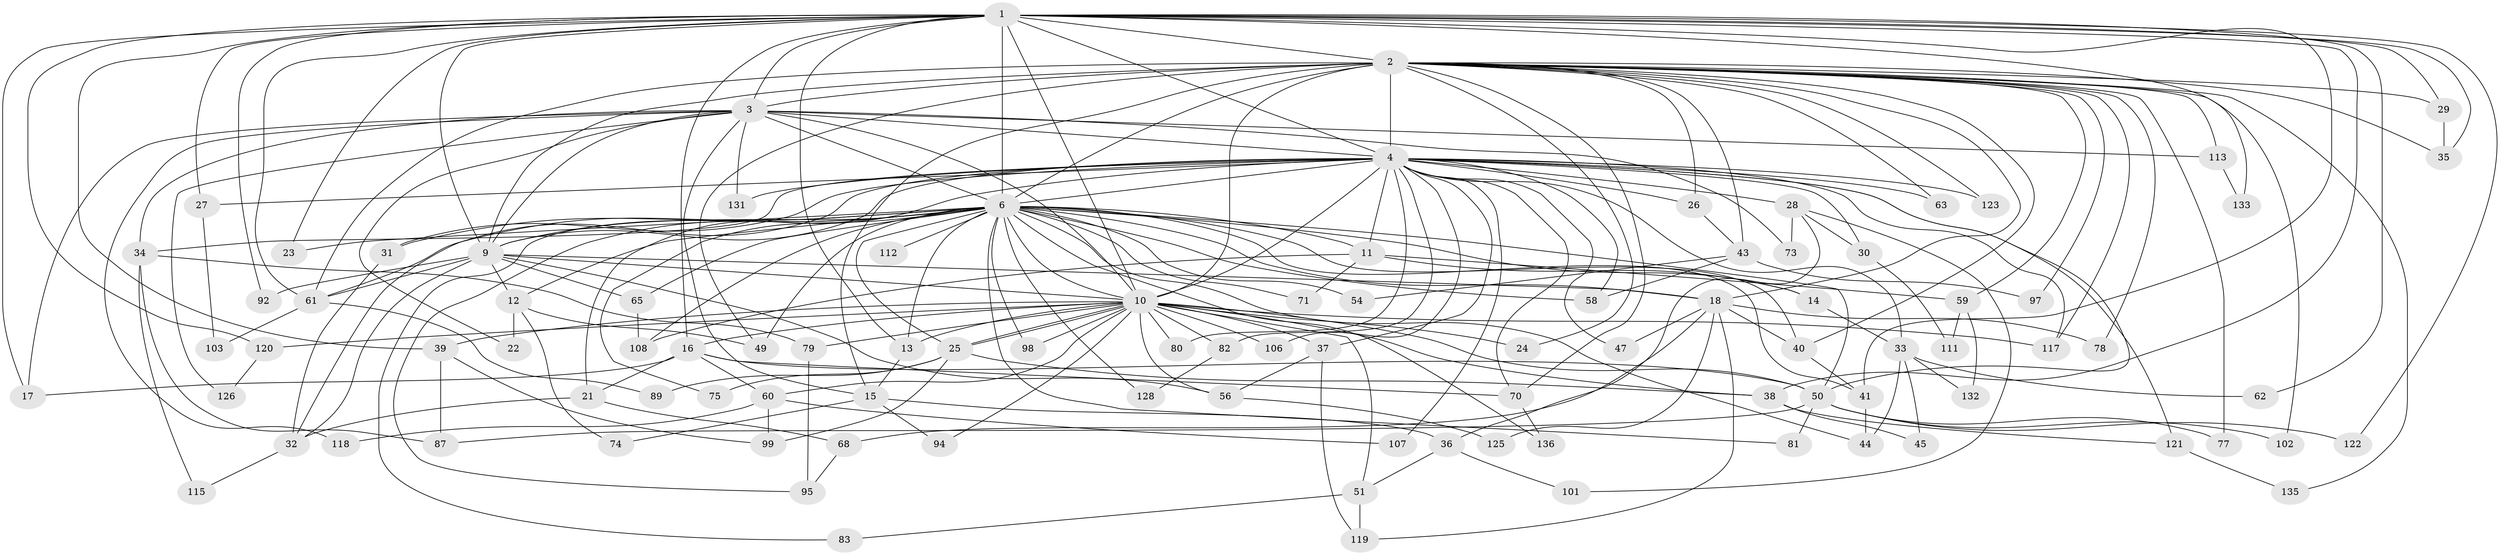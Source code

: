 // Generated by graph-tools (version 1.1) at 2025/51/02/27/25 19:51:53]
// undirected, 98 vertices, 227 edges
graph export_dot {
graph [start="1"]
  node [color=gray90,style=filled];
  1 [super="+66"];
  2 [super="+8"];
  3 [super="+20"];
  4 [super="+5"];
  6 [super="+7"];
  9 [super="+64"];
  10 [super="+48"];
  11 [super="+84"];
  12 [super="+53"];
  13 [super="+76"];
  14;
  15 [super="+52"];
  16 [super="+72"];
  17 [super="+19"];
  18 [super="+91"];
  21;
  22;
  23;
  24;
  25 [super="+127"];
  26;
  27 [super="+90"];
  28 [super="+114"];
  29 [super="+69"];
  30;
  31 [super="+42"];
  32 [super="+104"];
  33 [super="+88"];
  34 [super="+93"];
  35;
  36;
  37 [super="+116"];
  38 [super="+46"];
  39 [super="+55"];
  40 [super="+105"];
  41 [super="+57"];
  43 [super="+100"];
  44;
  45;
  47;
  49 [super="+85"];
  50 [super="+67"];
  51;
  54;
  56 [super="+86"];
  58;
  59;
  60 [super="+129"];
  61;
  62;
  63;
  65;
  68;
  70 [super="+130"];
  71;
  73;
  74;
  75;
  77;
  78;
  79;
  80;
  81;
  82;
  83;
  87 [super="+96"];
  89;
  92;
  94;
  95 [super="+109"];
  97;
  98;
  99;
  101;
  102;
  103;
  106;
  107;
  108 [super="+110"];
  111;
  112;
  113;
  115;
  117 [super="+124"];
  118;
  119 [super="+134"];
  120;
  121;
  122;
  123;
  125;
  126;
  128;
  131;
  132;
  133;
  135;
  136;
  1 -- 2 [weight=2];
  1 -- 3 [weight=2];
  1 -- 4 [weight=2];
  1 -- 6 [weight=2];
  1 -- 9;
  1 -- 10;
  1 -- 16;
  1 -- 23;
  1 -- 27;
  1 -- 29;
  1 -- 35;
  1 -- 39;
  1 -- 41;
  1 -- 62;
  1 -- 92;
  1 -- 120;
  1 -- 122;
  1 -- 133;
  1 -- 61;
  1 -- 17;
  1 -- 38;
  1 -- 13;
  2 -- 3 [weight=2];
  2 -- 4 [weight=4];
  2 -- 6 [weight=4];
  2 -- 9 [weight=2];
  2 -- 10 [weight=2];
  2 -- 15;
  2 -- 18;
  2 -- 24;
  2 -- 29;
  2 -- 40;
  2 -- 59;
  2 -- 61;
  2 -- 77;
  2 -- 102;
  2 -- 113;
  2 -- 123;
  2 -- 135;
  2 -- 78;
  2 -- 26;
  2 -- 97;
  2 -- 35;
  2 -- 43;
  2 -- 49;
  2 -- 117;
  2 -- 63;
  2 -- 70;
  3 -- 4 [weight=2];
  3 -- 6 [weight=2];
  3 -- 9;
  3 -- 10;
  3 -- 17;
  3 -- 73;
  3 -- 113;
  3 -- 118;
  3 -- 131;
  3 -- 22;
  3 -- 126;
  3 -- 34;
  3 -- 15;
  4 -- 6 [weight=4];
  4 -- 9 [weight=2];
  4 -- 10 [weight=3];
  4 -- 11 [weight=2];
  4 -- 27 [weight=2];
  4 -- 28 [weight=3];
  4 -- 30;
  4 -- 31;
  4 -- 34 [weight=2];
  4 -- 37 [weight=2];
  4 -- 50;
  4 -- 58;
  4 -- 80;
  4 -- 82;
  4 -- 107;
  4 -- 131;
  4 -- 70;
  4 -- 21;
  4 -- 26;
  4 -- 32;
  4 -- 33;
  4 -- 106;
  4 -- 47;
  4 -- 121;
  4 -- 123;
  4 -- 63;
  4 -- 117;
  6 -- 9 [weight=2];
  6 -- 10 [weight=2];
  6 -- 12 [weight=2];
  6 -- 13;
  6 -- 14;
  6 -- 18;
  6 -- 31;
  6 -- 49;
  6 -- 61;
  6 -- 71;
  6 -- 75;
  6 -- 81;
  6 -- 112 [weight=2];
  6 -- 128;
  6 -- 11;
  6 -- 65;
  6 -- 136;
  6 -- 83;
  6 -- 23;
  6 -- 98;
  6 -- 44;
  6 -- 108;
  6 -- 50;
  6 -- 54;
  6 -- 58;
  6 -- 95;
  6 -- 41;
  6 -- 25;
  6 -- 40;
  9 -- 10;
  9 -- 12;
  9 -- 56;
  9 -- 65;
  9 -- 92;
  9 -- 18;
  9 -- 61;
  9 -- 32;
  10 -- 13;
  10 -- 16;
  10 -- 24;
  10 -- 25;
  10 -- 25;
  10 -- 37;
  10 -- 38;
  10 -- 39 [weight=2];
  10 -- 51;
  10 -- 56;
  10 -- 60;
  10 -- 79;
  10 -- 80;
  10 -- 82;
  10 -- 94;
  10 -- 98;
  10 -- 106;
  10 -- 117;
  10 -- 120;
  10 -- 50;
  11 -- 14;
  11 -- 59;
  11 -- 71;
  11 -- 108;
  12 -- 22;
  12 -- 74;
  12 -- 49;
  13 -- 15;
  14 -- 33;
  15 -- 36;
  15 -- 94;
  15 -- 74;
  16 -- 17;
  16 -- 21;
  16 -- 60;
  16 -- 70;
  16 -- 50;
  18 -- 40;
  18 -- 47;
  18 -- 68;
  18 -- 78;
  18 -- 125;
  18 -- 119;
  21 -- 32;
  21 -- 68;
  25 -- 38;
  25 -- 75;
  25 -- 89;
  25 -- 99;
  26 -- 43;
  27 -- 103;
  28 -- 30;
  28 -- 36;
  28 -- 73;
  28 -- 101;
  29 -- 35;
  30 -- 111;
  31 -- 32;
  32 -- 115;
  33 -- 45;
  33 -- 62;
  33 -- 44;
  33 -- 132;
  34 -- 79;
  34 -- 115;
  34 -- 87;
  36 -- 51;
  36 -- 101;
  37 -- 119;
  37 -- 56;
  38 -- 45;
  38 -- 121;
  39 -- 99;
  39 -- 87;
  40 -- 41;
  41 -- 44;
  43 -- 54;
  43 -- 97;
  43 -- 58;
  50 -- 77;
  50 -- 81;
  50 -- 102;
  50 -- 122;
  50 -- 87;
  51 -- 83;
  51 -- 119;
  56 -- 125;
  59 -- 111;
  59 -- 132;
  60 -- 107;
  60 -- 118;
  60 -- 99;
  61 -- 89;
  61 -- 103;
  65 -- 108;
  68 -- 95;
  70 -- 136;
  79 -- 95;
  82 -- 128;
  113 -- 133;
  120 -- 126;
  121 -- 135;
}
